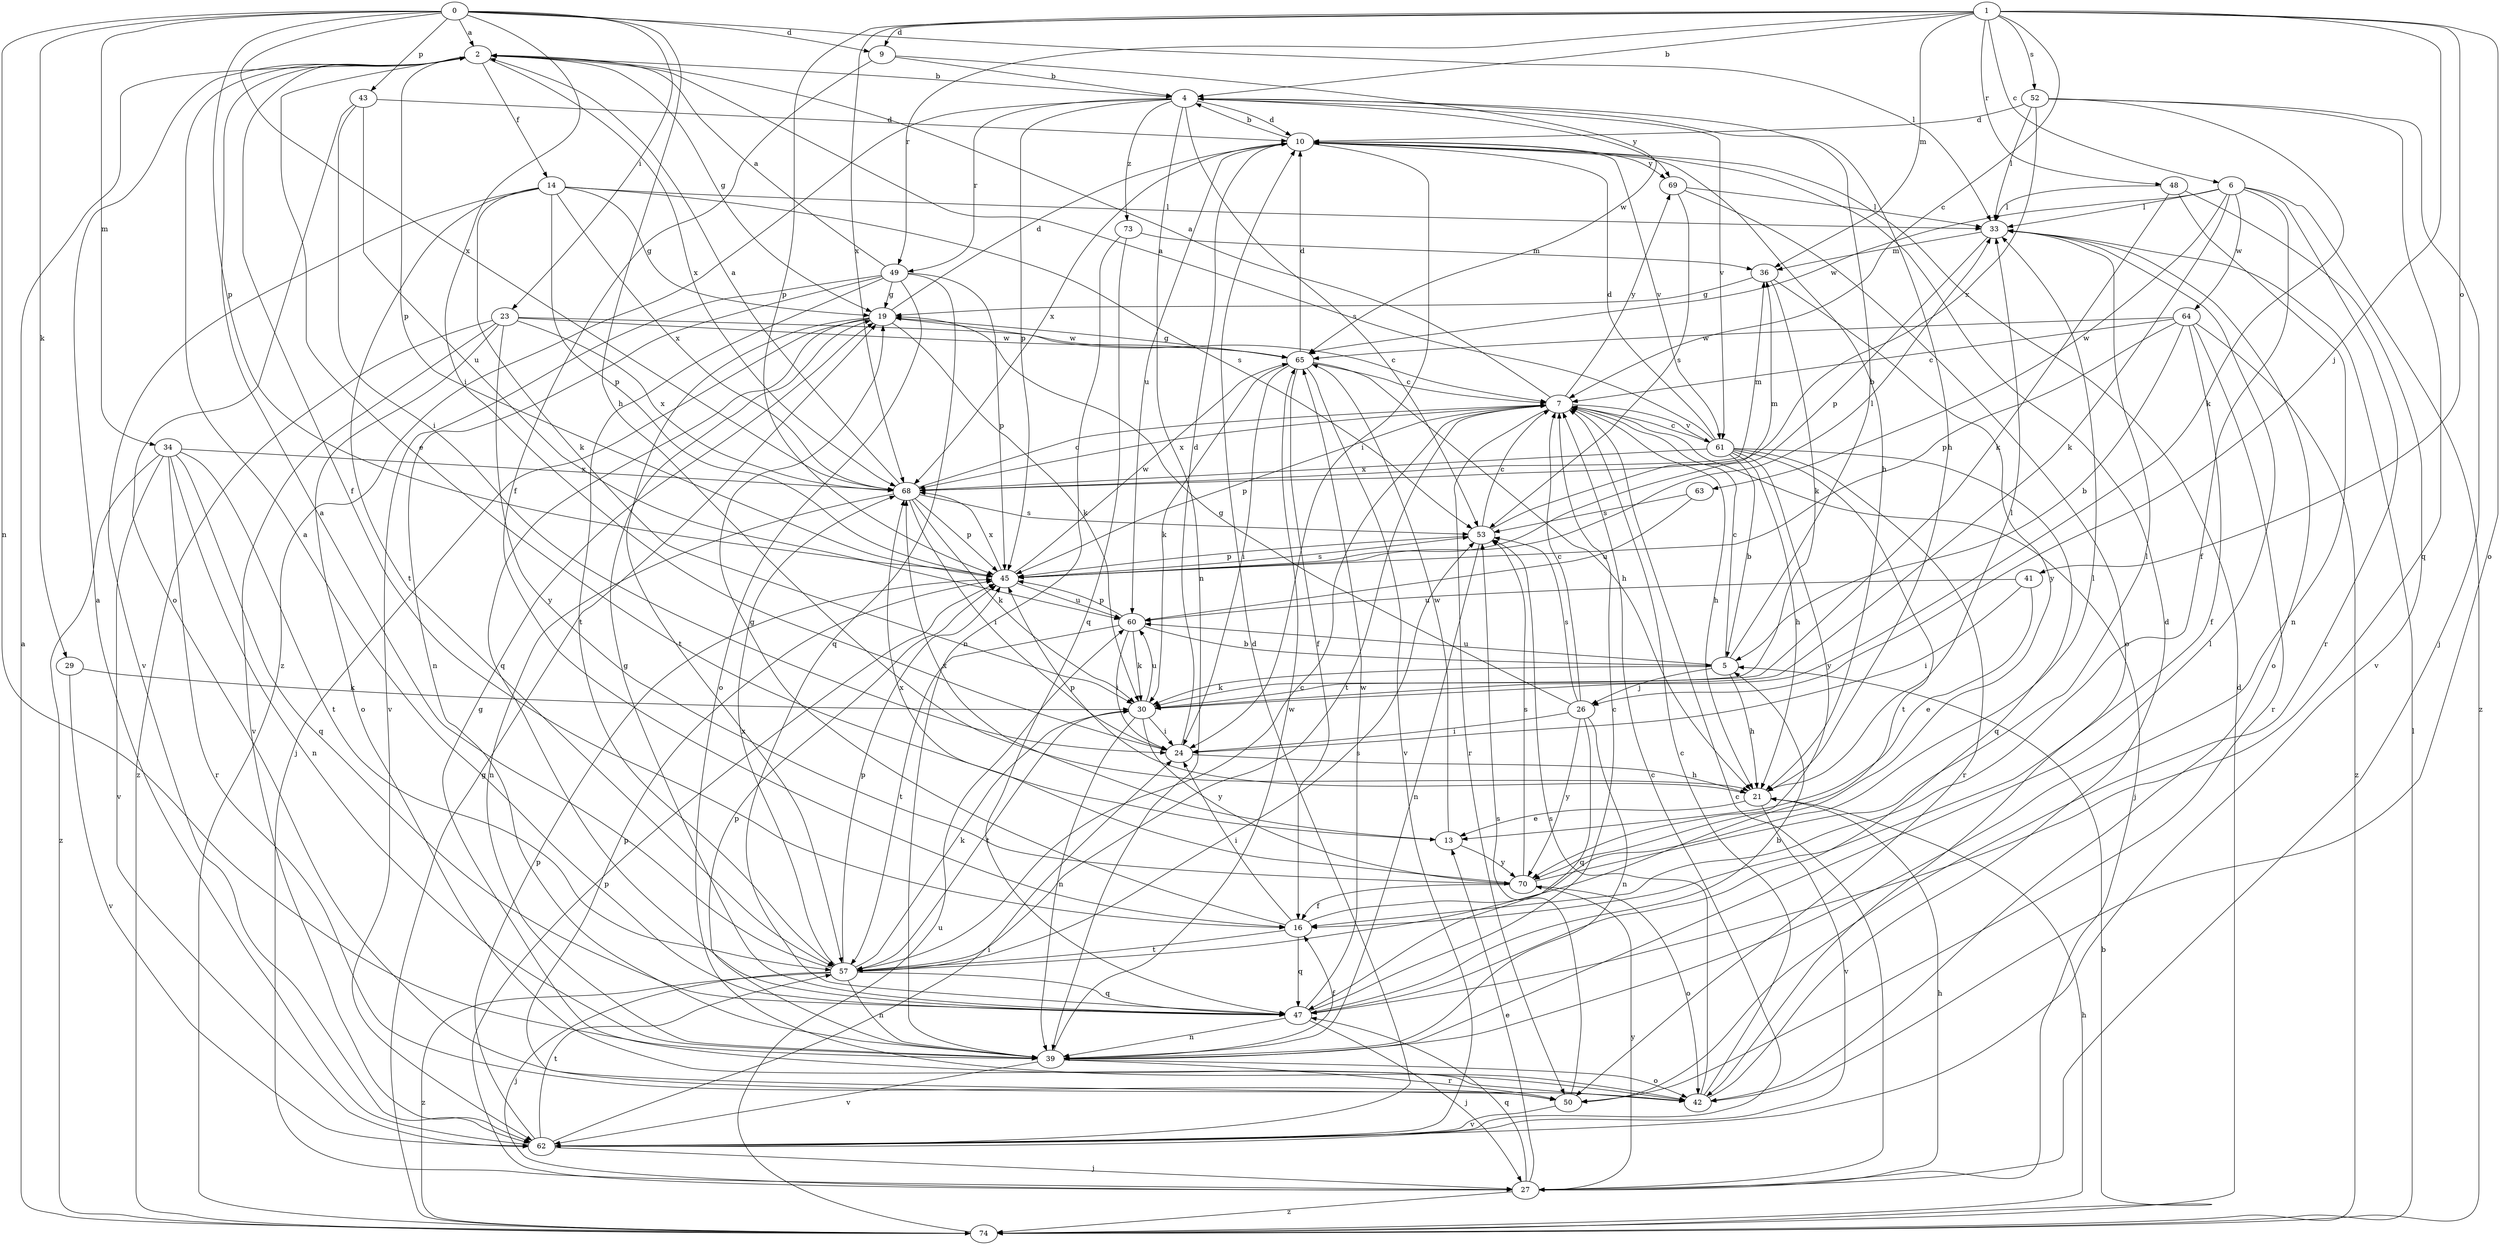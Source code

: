 strict digraph  {
0;
1;
2;
4;
5;
6;
7;
9;
10;
13;
14;
16;
19;
21;
23;
24;
26;
27;
29;
30;
33;
34;
36;
39;
41;
42;
43;
45;
47;
48;
49;
50;
52;
53;
57;
60;
61;
62;
63;
64;
65;
68;
69;
70;
73;
74;
0 -> 2  [label=a];
0 -> 9  [label=d];
0 -> 21  [label=h];
0 -> 23  [label=i];
0 -> 24  [label=i];
0 -> 29  [label=k];
0 -> 33  [label=l];
0 -> 34  [label=m];
0 -> 39  [label=n];
0 -> 43  [label=p];
0 -> 45  [label=p];
0 -> 68  [label=x];
1 -> 4  [label=b];
1 -> 6  [label=c];
1 -> 7  [label=c];
1 -> 9  [label=d];
1 -> 26  [label=j];
1 -> 36  [label=m];
1 -> 41  [label=o];
1 -> 42  [label=o];
1 -> 45  [label=p];
1 -> 48  [label=r];
1 -> 49  [label=r];
1 -> 52  [label=s];
1 -> 68  [label=x];
2 -> 4  [label=b];
2 -> 13  [label=e];
2 -> 14  [label=f];
2 -> 16  [label=f];
2 -> 19  [label=g];
2 -> 45  [label=p];
2 -> 68  [label=x];
4 -> 10  [label=d];
4 -> 21  [label=h];
4 -> 39  [label=n];
4 -> 45  [label=p];
4 -> 49  [label=r];
4 -> 53  [label=s];
4 -> 61  [label=v];
4 -> 69  [label=y];
4 -> 73  [label=z];
4 -> 74  [label=z];
5 -> 4  [label=b];
5 -> 7  [label=c];
5 -> 21  [label=h];
5 -> 26  [label=j];
5 -> 30  [label=k];
5 -> 60  [label=u];
6 -> 16  [label=f];
6 -> 30  [label=k];
6 -> 33  [label=l];
6 -> 50  [label=r];
6 -> 63  [label=w];
6 -> 64  [label=w];
6 -> 65  [label=w];
6 -> 74  [label=z];
7 -> 2  [label=a];
7 -> 21  [label=h];
7 -> 27  [label=j];
7 -> 45  [label=p];
7 -> 50  [label=r];
7 -> 57  [label=t];
7 -> 61  [label=v];
7 -> 68  [label=x];
7 -> 69  [label=y];
9 -> 4  [label=b];
9 -> 16  [label=f];
9 -> 65  [label=w];
10 -> 4  [label=b];
10 -> 21  [label=h];
10 -> 24  [label=i];
10 -> 60  [label=u];
10 -> 61  [label=v];
10 -> 68  [label=x];
10 -> 69  [label=y];
13 -> 65  [label=w];
13 -> 68  [label=x];
13 -> 70  [label=y];
14 -> 19  [label=g];
14 -> 30  [label=k];
14 -> 33  [label=l];
14 -> 45  [label=p];
14 -> 53  [label=s];
14 -> 57  [label=t];
14 -> 62  [label=v];
14 -> 68  [label=x];
16 -> 19  [label=g];
16 -> 24  [label=i];
16 -> 33  [label=l];
16 -> 47  [label=q];
16 -> 57  [label=t];
19 -> 10  [label=d];
19 -> 27  [label=j];
19 -> 30  [label=k];
19 -> 47  [label=q];
19 -> 57  [label=t];
19 -> 65  [label=w];
21 -> 13  [label=e];
21 -> 33  [label=l];
21 -> 45  [label=p];
21 -> 62  [label=v];
23 -> 7  [label=c];
23 -> 42  [label=o];
23 -> 62  [label=v];
23 -> 65  [label=w];
23 -> 68  [label=x];
23 -> 70  [label=y];
23 -> 74  [label=z];
24 -> 10  [label=d];
24 -> 21  [label=h];
26 -> 7  [label=c];
26 -> 19  [label=g];
26 -> 24  [label=i];
26 -> 39  [label=n];
26 -> 47  [label=q];
26 -> 53  [label=s];
26 -> 70  [label=y];
27 -> 7  [label=c];
27 -> 13  [label=e];
27 -> 21  [label=h];
27 -> 45  [label=p];
27 -> 47  [label=q];
27 -> 70  [label=y];
27 -> 74  [label=z];
29 -> 30  [label=k];
29 -> 62  [label=v];
30 -> 24  [label=i];
30 -> 39  [label=n];
30 -> 57  [label=t];
30 -> 60  [label=u];
30 -> 70  [label=y];
33 -> 36  [label=m];
33 -> 42  [label=o];
33 -> 45  [label=p];
34 -> 39  [label=n];
34 -> 47  [label=q];
34 -> 50  [label=r];
34 -> 57  [label=t];
34 -> 62  [label=v];
34 -> 68  [label=x];
34 -> 74  [label=z];
36 -> 19  [label=g];
36 -> 30  [label=k];
36 -> 70  [label=y];
39 -> 16  [label=f];
39 -> 33  [label=l];
39 -> 42  [label=o];
39 -> 45  [label=p];
39 -> 50  [label=r];
39 -> 62  [label=v];
39 -> 65  [label=w];
41 -> 13  [label=e];
41 -> 24  [label=i];
41 -> 60  [label=u];
42 -> 7  [label=c];
42 -> 10  [label=d];
42 -> 19  [label=g];
42 -> 53  [label=s];
43 -> 10  [label=d];
43 -> 24  [label=i];
43 -> 42  [label=o];
43 -> 60  [label=u];
45 -> 33  [label=l];
45 -> 53  [label=s];
45 -> 60  [label=u];
45 -> 65  [label=w];
45 -> 68  [label=x];
47 -> 2  [label=a];
47 -> 5  [label=b];
47 -> 7  [label=c];
47 -> 19  [label=g];
47 -> 27  [label=j];
47 -> 39  [label=n];
47 -> 65  [label=w];
48 -> 30  [label=k];
48 -> 33  [label=l];
48 -> 39  [label=n];
48 -> 62  [label=v];
49 -> 2  [label=a];
49 -> 19  [label=g];
49 -> 39  [label=n];
49 -> 42  [label=o];
49 -> 45  [label=p];
49 -> 47  [label=q];
49 -> 57  [label=t];
49 -> 62  [label=v];
50 -> 45  [label=p];
50 -> 53  [label=s];
50 -> 62  [label=v];
52 -> 10  [label=d];
52 -> 27  [label=j];
52 -> 30  [label=k];
52 -> 33  [label=l];
52 -> 47  [label=q];
52 -> 68  [label=x];
53 -> 7  [label=c];
53 -> 36  [label=m];
53 -> 39  [label=n];
53 -> 45  [label=p];
57 -> 2  [label=a];
57 -> 7  [label=c];
57 -> 27  [label=j];
57 -> 30  [label=k];
57 -> 39  [label=n];
57 -> 45  [label=p];
57 -> 47  [label=q];
57 -> 53  [label=s];
57 -> 68  [label=x];
57 -> 74  [label=z];
60 -> 5  [label=b];
60 -> 24  [label=i];
60 -> 30  [label=k];
60 -> 45  [label=p];
60 -> 57  [label=t];
61 -> 2  [label=a];
61 -> 5  [label=b];
61 -> 7  [label=c];
61 -> 10  [label=d];
61 -> 21  [label=h];
61 -> 47  [label=q];
61 -> 50  [label=r];
61 -> 57  [label=t];
61 -> 68  [label=x];
61 -> 70  [label=y];
62 -> 2  [label=a];
62 -> 7  [label=c];
62 -> 10  [label=d];
62 -> 24  [label=i];
62 -> 27  [label=j];
62 -> 45  [label=p];
62 -> 57  [label=t];
63 -> 53  [label=s];
63 -> 60  [label=u];
64 -> 5  [label=b];
64 -> 7  [label=c];
64 -> 16  [label=f];
64 -> 45  [label=p];
64 -> 50  [label=r];
64 -> 65  [label=w];
64 -> 74  [label=z];
65 -> 7  [label=c];
65 -> 10  [label=d];
65 -> 16  [label=f];
65 -> 19  [label=g];
65 -> 21  [label=h];
65 -> 24  [label=i];
65 -> 30  [label=k];
65 -> 62  [label=v];
68 -> 2  [label=a];
68 -> 7  [label=c];
68 -> 24  [label=i];
68 -> 30  [label=k];
68 -> 36  [label=m];
68 -> 39  [label=n];
68 -> 45  [label=p];
68 -> 53  [label=s];
69 -> 33  [label=l];
69 -> 42  [label=o];
69 -> 53  [label=s];
70 -> 16  [label=f];
70 -> 33  [label=l];
70 -> 42  [label=o];
70 -> 53  [label=s];
70 -> 68  [label=x];
73 -> 36  [label=m];
73 -> 39  [label=n];
73 -> 47  [label=q];
74 -> 2  [label=a];
74 -> 5  [label=b];
74 -> 10  [label=d];
74 -> 19  [label=g];
74 -> 21  [label=h];
74 -> 33  [label=l];
74 -> 60  [label=u];
}
